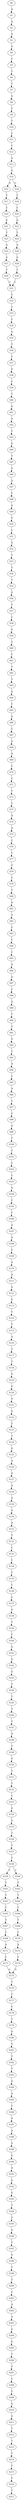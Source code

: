 strict digraph  {
	S0 -> S1 [ label = A ];
	S1 -> S2 [ label = A ];
	S2 -> S3 [ label = A ];
	S3 -> S4 [ label = G ];
	S4 -> S5 [ label = C ];
	S5 -> S6 [ label = T ];
	S6 -> S7 [ label = T ];
	S7 -> S8 [ label = G ];
	S8 -> S9 [ label = T ];
	S9 -> S10 [ label = T ];
	S10 -> S11 [ label = C ];
	S11 -> S12 [ label = C ];
	S12 -> S13 [ label = A ];
	S13 -> S14 [ label = G ];
	S14 -> S15 [ label = A ];
	S14 -> S16 [ label = G ];
	S15 -> S17 [ label = T ];
	S16 -> S18 [ label = T ];
	S17 -> S19 [ label = C ];
	S18 -> S20 [ label = C ];
	S19 -> S21 [ label = G ];
	S20 -> S22 [ label = G ];
	S21 -> S23 [ label = T ];
	S22 -> S24 [ label = T ];
	S23 -> S25 [ label = A ];
	S24 -> S26 [ label = A ];
	S25 -> S27 [ label = G ];
	S26 -> S28 [ label = G ];
	S27 -> S29 [ label = T ];
	S28 -> S30 [ label = T ];
	S29 -> S31 [ label = C ];
	S30 -> S31 [ label = C ];
	S31 -> S32 [ label = T ];
	S32 -> S33 [ label = T ];
	S33 -> S34 [ label = C ];
	S34 -> S35 [ label = G ];
	S35 -> S36 [ label = T ];
	S36 -> S37 [ label = T ];
	S37 -> S38 [ label = G ];
	S38 -> S39 [ label = C ];
	S39 -> S40 [ label = C ];
	S40 -> S41 [ label = G ];
	S41 -> S42 [ label = A ];
	S42 -> S43 [ label = C ];
	S43 -> S44 [ label = G ];
	S44 -> S45 [ label = T ];
	S45 -> S46 [ label = A ];
	S46 -> S47 [ label = A ];
	S47 -> S48 [ label = C ];
	S48 -> S49 [ label = A ];
	S49 -> S50 [ label = G ];
	S50 -> S51 [ label = C ];
	S51 -> S52 [ label = A ];
	S52 -> S53 [ label = T ];
	S53 -> S54 [ label = T ];
	S54 -> S55 [ label = T ];
	S55 -> S56 [ label = G ];
	S56 -> S57 [ label = T ];
	S57 -> S58 [ label = C ];
	S58 -> S59 [ label = G ];
	S59 -> S60 [ label = T ];
	S60 -> S61 [ label = C ];
	S61 -> S62 [ label = T ];
	S62 -> S63 [ label = T ];
	S63 -> S64 [ label = A ];
	S64 -> S65 [ label = C ];
	S65 -> S66 [ label = A ];
	S66 -> S67 [ label = C ];
	S67 -> S68 [ label = G ];
	S68 -> S69 [ label = A ];
	S69 -> S70 [ label = C ];
	S70 -> S71 [ label = C ];
	S71 -> S72 [ label = C ];
	S72 -> S73 [ label = C ];
	S73 -> S74 [ label = A ];
	S74 -> S75 [ label = A ];
	S75 -> S76 [ label = C ];
	S76 -> S77 [ label = C ];
	S77 -> S78 [ label = T ];
	S78 -> S79 [ label = C ];
	S79 -> S80 [ label = T ];
	S80 -> S81 [ label = A ];
	S81 -> S82 [ label = A ];
	S82 -> S83 [ label = C ];
	S83 -> S84 [ label = C ];
	S84 -> S85 [ label = C ];
	S85 -> S86 [ label = A ];
	S86 -> S87 [ label = A ];
	S87 -> S88 [ label = C ];
	S88 -> S89 [ label = A ];
	S89 -> S90 [ label = T ];
	S90 -> S91 [ label = T ];
	S91 -> S92 [ label = G ];
	S92 -> S93 [ label = T ];
	S93 -> S94 [ label = A ];
	S94 -> S95 [ label = C ];
	S95 -> S96 [ label = A ];
	S96 -> S97 [ label = C ];
	S97 -> S98 [ label = C ];
	S98 -> S99 [ label = A ];
	S99 -> S100 [ label = T ];
	S100 -> S101 [ label = T ];
	S101 -> S102 [ label = C ];
	S102 -> S103 [ label = C ];
	S103 -> S104 [ label = A ];
	S104 -> S105 [ label = C ];
	S105 -> S106 [ label = C ];
	S106 -> S107 [ label = A ];
	S107 -> S108 [ label = A ];
	S108 -> S109 [ label = C ];
	S109 -> S110 [ label = A ];
	S110 -> S111 [ label = A ];
	S111 -> S112 [ label = G ];
	S112 -> S113 [ label = G ];
	S113 -> S114 [ label = T ];
	S114 -> S115 [ label = T ];
	S115 -> S116 [ label = A ];
	S116 -> S117 [ label = T ];
	S117 -> S118 [ label = T ];
	S118 -> S119 [ label = G ];
	S119 -> S120 [ label = G ];
	S120 -> S121 [ label = A ];
	S121 -> S122 [ label = G ];
	S122 -> S123 [ label = T ];
	S123 -> S124 [ label = T ];
	S124 -> S125 [ label = G ];
	S125 -> S126 [ label = A ];
	S126 -> S127 [ label = A ];
	S127 -> S128 [ label = A ];
	S128 -> S129 [ label = A ];
	S129 -> S130 [ label = G ];
	S130 -> S131 [ label = A ];
	S131 -> S132 [ label = T ];
	S132 -> S133 [ label = C ];
	S133 -> S134 [ label = C ];
	S134 -> S135 [ label = C ];
	S135 -> S136 [ label = C ];
	S136 -> S137 [ label = C ];
	S137 -> S138 [ label = G ];
	S138 -> S139 [ label = T ];
	S139 -> S140 [ label = C ];
	S140 -> S141 [ label = G ];
	S141 -> S142 [ label = G ];
	S142 -> S143 [ label = G ];
	S143 -> S144 [ label = T ];
	S144 -> S145 [ label = T ];
	S145 -> S146 [ label = T ];
	S146 -> S147 [ label = T ];
	S147 -> S148 [ label = A ];
	S148 -> S149 [ label = T ];
	S149 -> S150 [ label = G ];
	S150 -> S151 [ label = T ];
	S151 -> S152 [ label = T ];
	S152 -> S153 [ label = C ];
	S153 -> S154 [ label = G ];
	S154 -> S155 [ label = G ];
	S155 -> S156 [ label = T ];
	S156 -> S157 [ label = T ];
	S157 -> S158 [ label = T ];
	S158 -> S159 [ label = C ];
	S158 -> S160 [ label = T ];
	S159 -> S161 [ label = T ];
	S160 -> S162 [ label = T ];
	S161 -> S163 [ label = T ];
	S162 -> S164 [ label = T ];
	S163 -> S165 [ label = C ];
	S164 -> S166 [ label = C ];
	S165 -> S167 [ label = T ];
	S166 -> S168 [ label = T ];
	S167 -> S169 [ label = C ];
	S168 -> S170 [ label = C ];
	S169 -> S171 [ label = A ];
	S170 -> S172 [ label = A ];
	S171 -> S173 [ label = C ];
	S172 -> S174 [ label = C ];
	S173 -> S175 [ label = G ];
	S174 -> S175 [ label = G ];
	S175 -> S176 [ label = T ];
	S176 -> S177 [ label = T ];
	S177 -> S178 [ label = C ];
	S178 -> S179 [ label = T ];
	S179 -> S180 [ label = G ];
	S180 -> S181 [ label = G ];
	S181 -> S182 [ label = T ];
	S182 -> S183 [ label = T ];
	S183 -> S184 [ label = G ];
	S184 -> S185 [ label = A ];
	S185 -> S186 [ label = T ];
	S186 -> S187 [ label = A ];
	S187 -> S188 [ label = A ];
	S188 -> S189 [ label = G ];
	S189 -> S190 [ label = G ];
	S190 -> S191 [ label = A ];
	S191 -> S192 [ label = G ];
	S192 -> S193 [ label = G ];
	S193 -> S194 [ label = T ];
	S194 -> S195 [ label = T ];
	S195 -> S196 [ label = G ];
	S196 -> S197 [ label = T ];
	S197 -> S198 [ label = G ];
	S198 -> S199 [ label = T ];
	S199 -> S200 [ label = T ];
	S200 -> S201 [ label = C ];
	S201 -> S202 [ label = A ];
	S202 -> S203 [ label = A ];
	S203 -> S204 [ label = G ];
	S204 -> S205 [ label = G ];
	S205 -> S206 [ label = T ];
	S206 -> S207 [ label = T ];
	S207 -> S208 [ label = C ];
	S208 -> S209 [ label = T ];
	S209 -> S210 [ label = G ];
	S210 -> S211 [ label = G ];
	S211 -> S212 [ label = T ];
	S212 -> S213 [ label = T ];
	S213 -> S214 [ label = T ];
	S214 -> S215 [ label = T ];
	S215 -> S216 [ label = C ];
	S216 -> S217 [ label = T ];
}
